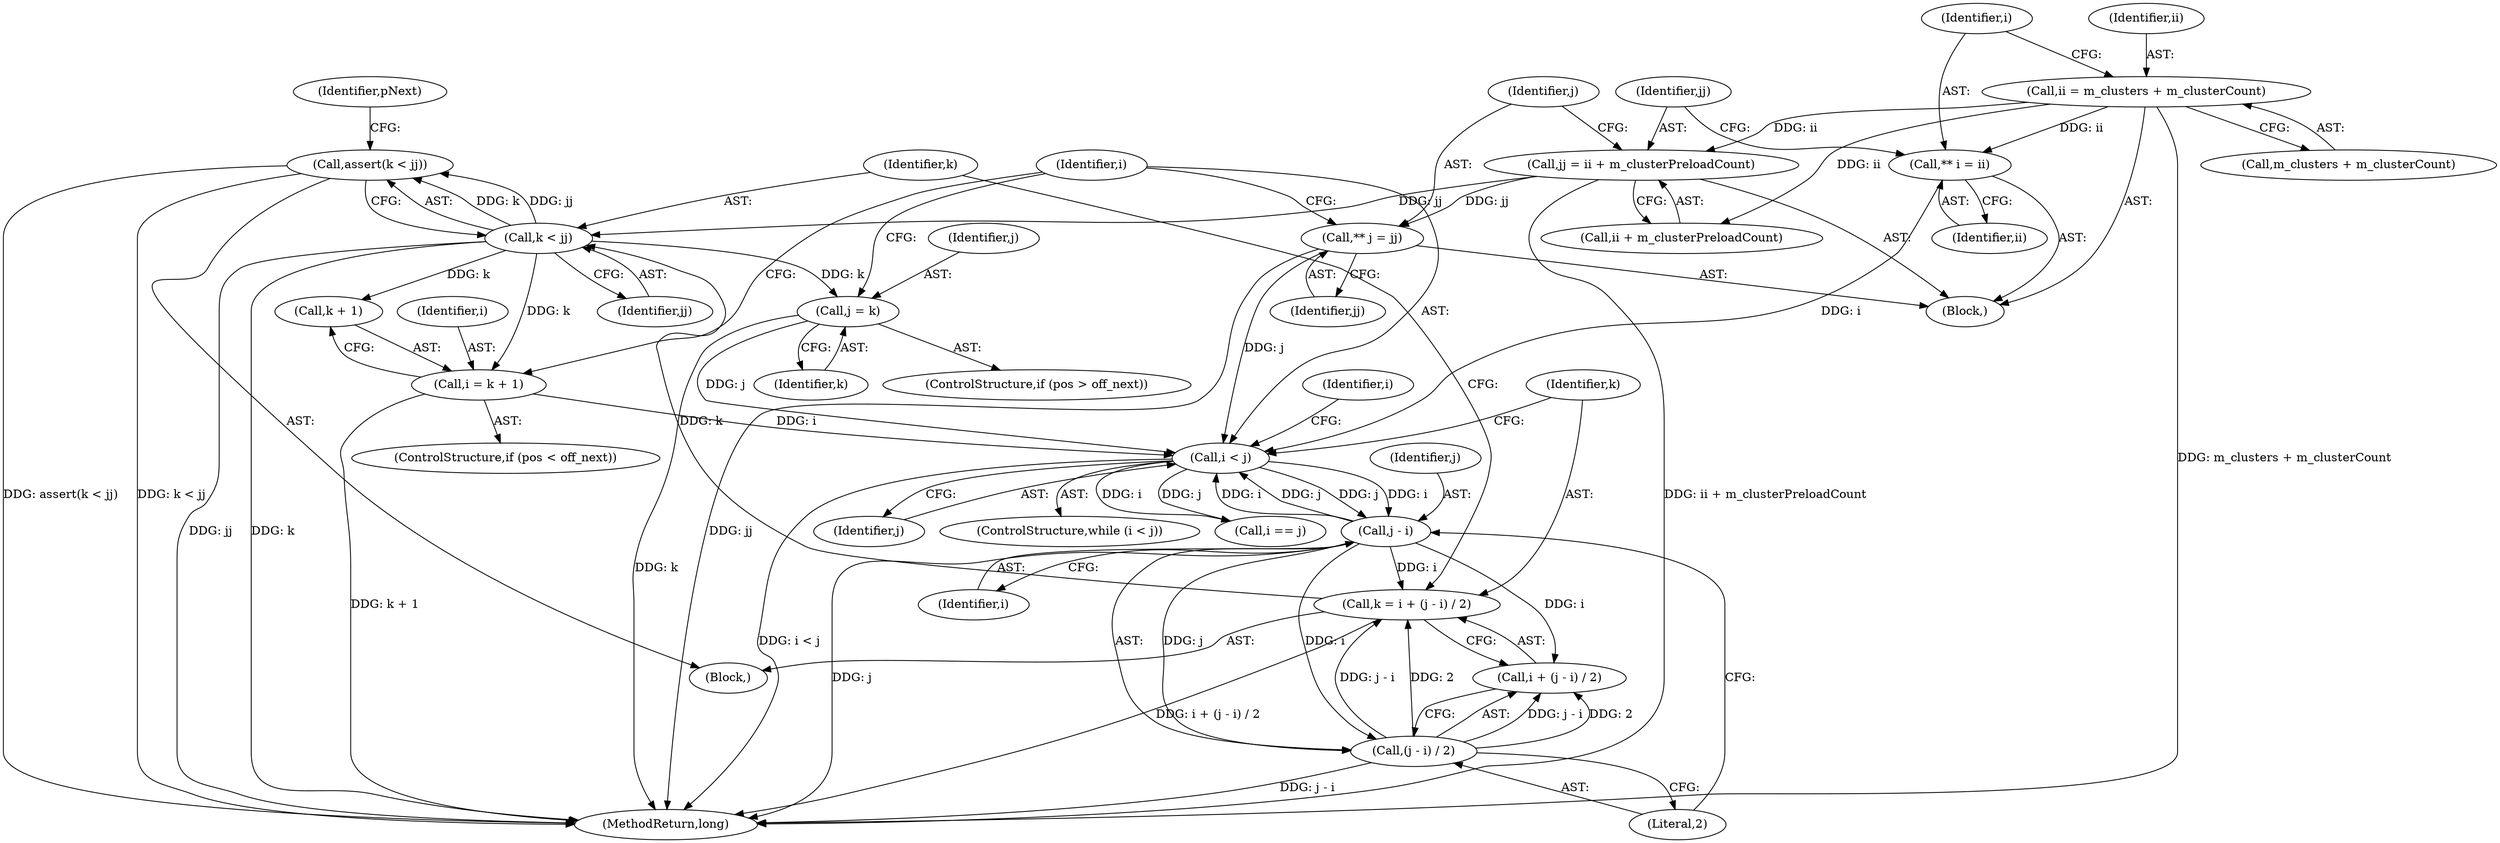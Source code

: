 digraph "0_Android_cc274e2abe8b2a6698a5c47d8aa4bb45f1f9538d_8@API" {
"1000547" [label="(Call,assert(k < jj))"];
"1000548" [label="(Call,k < jj)"];
"1000538" [label="(Call,k = i + (j - i) / 2)"];
"1000543" [label="(Call,j - i)"];
"1000534" [label="(Call,i < j)"];
"1000574" [label="(Call,i = k + 1)"];
"1000521" [label="(Call,** i = ii)"];
"1000515" [label="(Call,ii = m_clusters + m_clusterCount)"];
"1000530" [label="(Call,** j = jj)"];
"1000524" [label="(Call,jj = ii + m_clusterPreloadCount)"];
"1000584" [label="(Call,j = k)"];
"1000542" [label="(Call,(j - i) / 2)"];
"1000547" [label="(Call,assert(k < jj))"];
"1000584" [label="(Call,j = k)"];
"1000544" [label="(Identifier,j)"];
"1000517" [label="(Call,m_clusters + m_clusterCount)"];
"1000574" [label="(Call,i = k + 1)"];
"1000545" [label="(Identifier,i)"];
"1000552" [label="(Identifier,pNext)"];
"1000542" [label="(Call,(j - i) / 2)"];
"1000535" [label="(Identifier,i)"];
"1000522" [label="(Identifier,i)"];
"1000516" [label="(Identifier,ii)"];
"1000525" [label="(Identifier,jj)"];
"1000536" [label="(Identifier,j)"];
"1000585" [label="(Identifier,j)"];
"1000543" [label="(Call,j - i)"];
"1000515" [label="(Call,ii = m_clusters + m_clusterCount)"];
"1000532" [label="(Identifier,jj)"];
"1000539" [label="(Identifier,k)"];
"1000550" [label="(Identifier,jj)"];
"1000580" [label="(ControlStructure,if (pos > off_next))"];
"1000575" [label="(Identifier,i)"];
"1000546" [label="(Literal,2)"];
"1000524" [label="(Call,jj = ii + m_clusterPreloadCount)"];
"1000156" [label="(Block,)"];
"1000548" [label="(Call,k < jj)"];
"1000586" [label="(Identifier,k)"];
"1000533" [label="(ControlStructure,while (i < j))"];
"1000531" [label="(Identifier,j)"];
"1000526" [label="(Call,ii + m_clusterPreloadCount)"];
"1000538" [label="(Call,k = i + (j - i) / 2)"];
"1000596" [label="(Identifier,i)"];
"1000537" [label="(Block,)"];
"1000540" [label="(Call,i + (j - i) / 2)"];
"1000905" [label="(MethodReturn,long)"];
"1000549" [label="(Identifier,k)"];
"1000534" [label="(Call,i < j)"];
"1000576" [label="(Call,k + 1)"];
"1000530" [label="(Call,** j = jj)"];
"1000523" [label="(Identifier,ii)"];
"1000595" [label="(Call,i == j)"];
"1000521" [label="(Call,** i = ii)"];
"1000570" [label="(ControlStructure,if (pos < off_next))"];
"1000547" -> "1000537"  [label="AST: "];
"1000547" -> "1000548"  [label="CFG: "];
"1000548" -> "1000547"  [label="AST: "];
"1000552" -> "1000547"  [label="CFG: "];
"1000547" -> "1000905"  [label="DDG: k < jj"];
"1000547" -> "1000905"  [label="DDG: assert(k < jj)"];
"1000548" -> "1000547"  [label="DDG: k"];
"1000548" -> "1000547"  [label="DDG: jj"];
"1000548" -> "1000550"  [label="CFG: "];
"1000549" -> "1000548"  [label="AST: "];
"1000550" -> "1000548"  [label="AST: "];
"1000548" -> "1000905"  [label="DDG: jj"];
"1000548" -> "1000905"  [label="DDG: k"];
"1000538" -> "1000548"  [label="DDG: k"];
"1000524" -> "1000548"  [label="DDG: jj"];
"1000548" -> "1000574"  [label="DDG: k"];
"1000548" -> "1000576"  [label="DDG: k"];
"1000548" -> "1000584"  [label="DDG: k"];
"1000538" -> "1000537"  [label="AST: "];
"1000538" -> "1000540"  [label="CFG: "];
"1000539" -> "1000538"  [label="AST: "];
"1000540" -> "1000538"  [label="AST: "];
"1000549" -> "1000538"  [label="CFG: "];
"1000538" -> "1000905"  [label="DDG: i + (j - i) / 2"];
"1000543" -> "1000538"  [label="DDG: i"];
"1000542" -> "1000538"  [label="DDG: j - i"];
"1000542" -> "1000538"  [label="DDG: 2"];
"1000543" -> "1000542"  [label="AST: "];
"1000543" -> "1000545"  [label="CFG: "];
"1000544" -> "1000543"  [label="AST: "];
"1000545" -> "1000543"  [label="AST: "];
"1000546" -> "1000543"  [label="CFG: "];
"1000543" -> "1000905"  [label="DDG: j"];
"1000543" -> "1000534"  [label="DDG: i"];
"1000543" -> "1000534"  [label="DDG: j"];
"1000543" -> "1000540"  [label="DDG: i"];
"1000543" -> "1000542"  [label="DDG: j"];
"1000543" -> "1000542"  [label="DDG: i"];
"1000534" -> "1000543"  [label="DDG: j"];
"1000534" -> "1000543"  [label="DDG: i"];
"1000534" -> "1000533"  [label="AST: "];
"1000534" -> "1000536"  [label="CFG: "];
"1000535" -> "1000534"  [label="AST: "];
"1000536" -> "1000534"  [label="AST: "];
"1000539" -> "1000534"  [label="CFG: "];
"1000596" -> "1000534"  [label="CFG: "];
"1000534" -> "1000905"  [label="DDG: i < j"];
"1000574" -> "1000534"  [label="DDG: i"];
"1000521" -> "1000534"  [label="DDG: i"];
"1000530" -> "1000534"  [label="DDG: j"];
"1000584" -> "1000534"  [label="DDG: j"];
"1000534" -> "1000595"  [label="DDG: i"];
"1000534" -> "1000595"  [label="DDG: j"];
"1000574" -> "1000570"  [label="AST: "];
"1000574" -> "1000576"  [label="CFG: "];
"1000575" -> "1000574"  [label="AST: "];
"1000576" -> "1000574"  [label="AST: "];
"1000535" -> "1000574"  [label="CFG: "];
"1000574" -> "1000905"  [label="DDG: k + 1"];
"1000521" -> "1000156"  [label="AST: "];
"1000521" -> "1000523"  [label="CFG: "];
"1000522" -> "1000521"  [label="AST: "];
"1000523" -> "1000521"  [label="AST: "];
"1000525" -> "1000521"  [label="CFG: "];
"1000515" -> "1000521"  [label="DDG: ii"];
"1000515" -> "1000156"  [label="AST: "];
"1000515" -> "1000517"  [label="CFG: "];
"1000516" -> "1000515"  [label="AST: "];
"1000517" -> "1000515"  [label="AST: "];
"1000522" -> "1000515"  [label="CFG: "];
"1000515" -> "1000905"  [label="DDG: m_clusters + m_clusterCount"];
"1000515" -> "1000524"  [label="DDG: ii"];
"1000515" -> "1000526"  [label="DDG: ii"];
"1000530" -> "1000156"  [label="AST: "];
"1000530" -> "1000532"  [label="CFG: "];
"1000531" -> "1000530"  [label="AST: "];
"1000532" -> "1000530"  [label="AST: "];
"1000535" -> "1000530"  [label="CFG: "];
"1000530" -> "1000905"  [label="DDG: jj"];
"1000524" -> "1000530"  [label="DDG: jj"];
"1000524" -> "1000156"  [label="AST: "];
"1000524" -> "1000526"  [label="CFG: "];
"1000525" -> "1000524"  [label="AST: "];
"1000526" -> "1000524"  [label="AST: "];
"1000531" -> "1000524"  [label="CFG: "];
"1000524" -> "1000905"  [label="DDG: ii + m_clusterPreloadCount"];
"1000584" -> "1000580"  [label="AST: "];
"1000584" -> "1000586"  [label="CFG: "];
"1000585" -> "1000584"  [label="AST: "];
"1000586" -> "1000584"  [label="AST: "];
"1000535" -> "1000584"  [label="CFG: "];
"1000584" -> "1000905"  [label="DDG: k"];
"1000542" -> "1000540"  [label="AST: "];
"1000542" -> "1000546"  [label="CFG: "];
"1000546" -> "1000542"  [label="AST: "];
"1000540" -> "1000542"  [label="CFG: "];
"1000542" -> "1000905"  [label="DDG: j - i"];
"1000542" -> "1000540"  [label="DDG: j - i"];
"1000542" -> "1000540"  [label="DDG: 2"];
}
